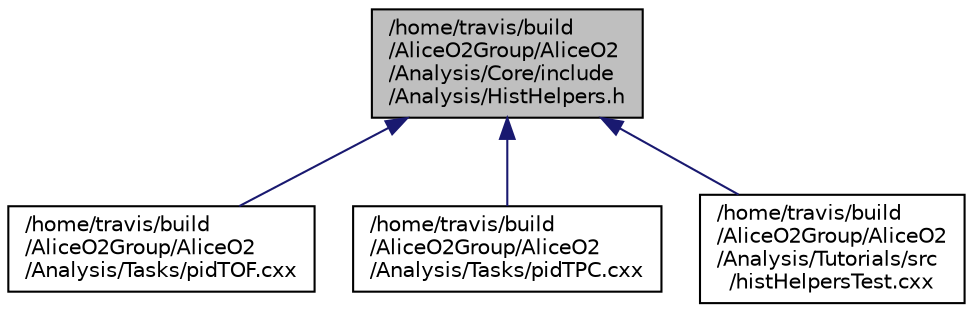 digraph "/home/travis/build/AliceO2Group/AliceO2/Analysis/Core/include/Analysis/HistHelpers.h"
{
 // INTERACTIVE_SVG=YES
  bgcolor="transparent";
  edge [fontname="Helvetica",fontsize="10",labelfontname="Helvetica",labelfontsize="10"];
  node [fontname="Helvetica",fontsize="10",shape=record];
  Node14 [label="/home/travis/build\l/AliceO2Group/AliceO2\l/Analysis/Core/include\l/Analysis/HistHelpers.h",height=0.2,width=0.4,color="black", fillcolor="grey75", style="filled", fontcolor="black"];
  Node14 -> Node15 [dir="back",color="midnightblue",fontsize="10",style="solid",fontname="Helvetica"];
  Node15 [label="/home/travis/build\l/AliceO2Group/AliceO2\l/Analysis/Tasks/pidTOF.cxx",height=0.2,width=0.4,color="black",URL="$d5/d53/pidTOF_8cxx.html"];
  Node14 -> Node16 [dir="back",color="midnightblue",fontsize="10",style="solid",fontname="Helvetica"];
  Node16 [label="/home/travis/build\l/AliceO2Group/AliceO2\l/Analysis/Tasks/pidTPC.cxx",height=0.2,width=0.4,color="black",URL="$db/da2/pidTPC_8cxx.html"];
  Node14 -> Node17 [dir="back",color="midnightblue",fontsize="10",style="solid",fontname="Helvetica"];
  Node17 [label="/home/travis/build\l/AliceO2Group/AliceO2\l/Analysis/Tutorials/src\l/histHelpersTest.cxx",height=0.2,width=0.4,color="black",URL="$d7/d95/histHelpersTest_8cxx.html"];
}
